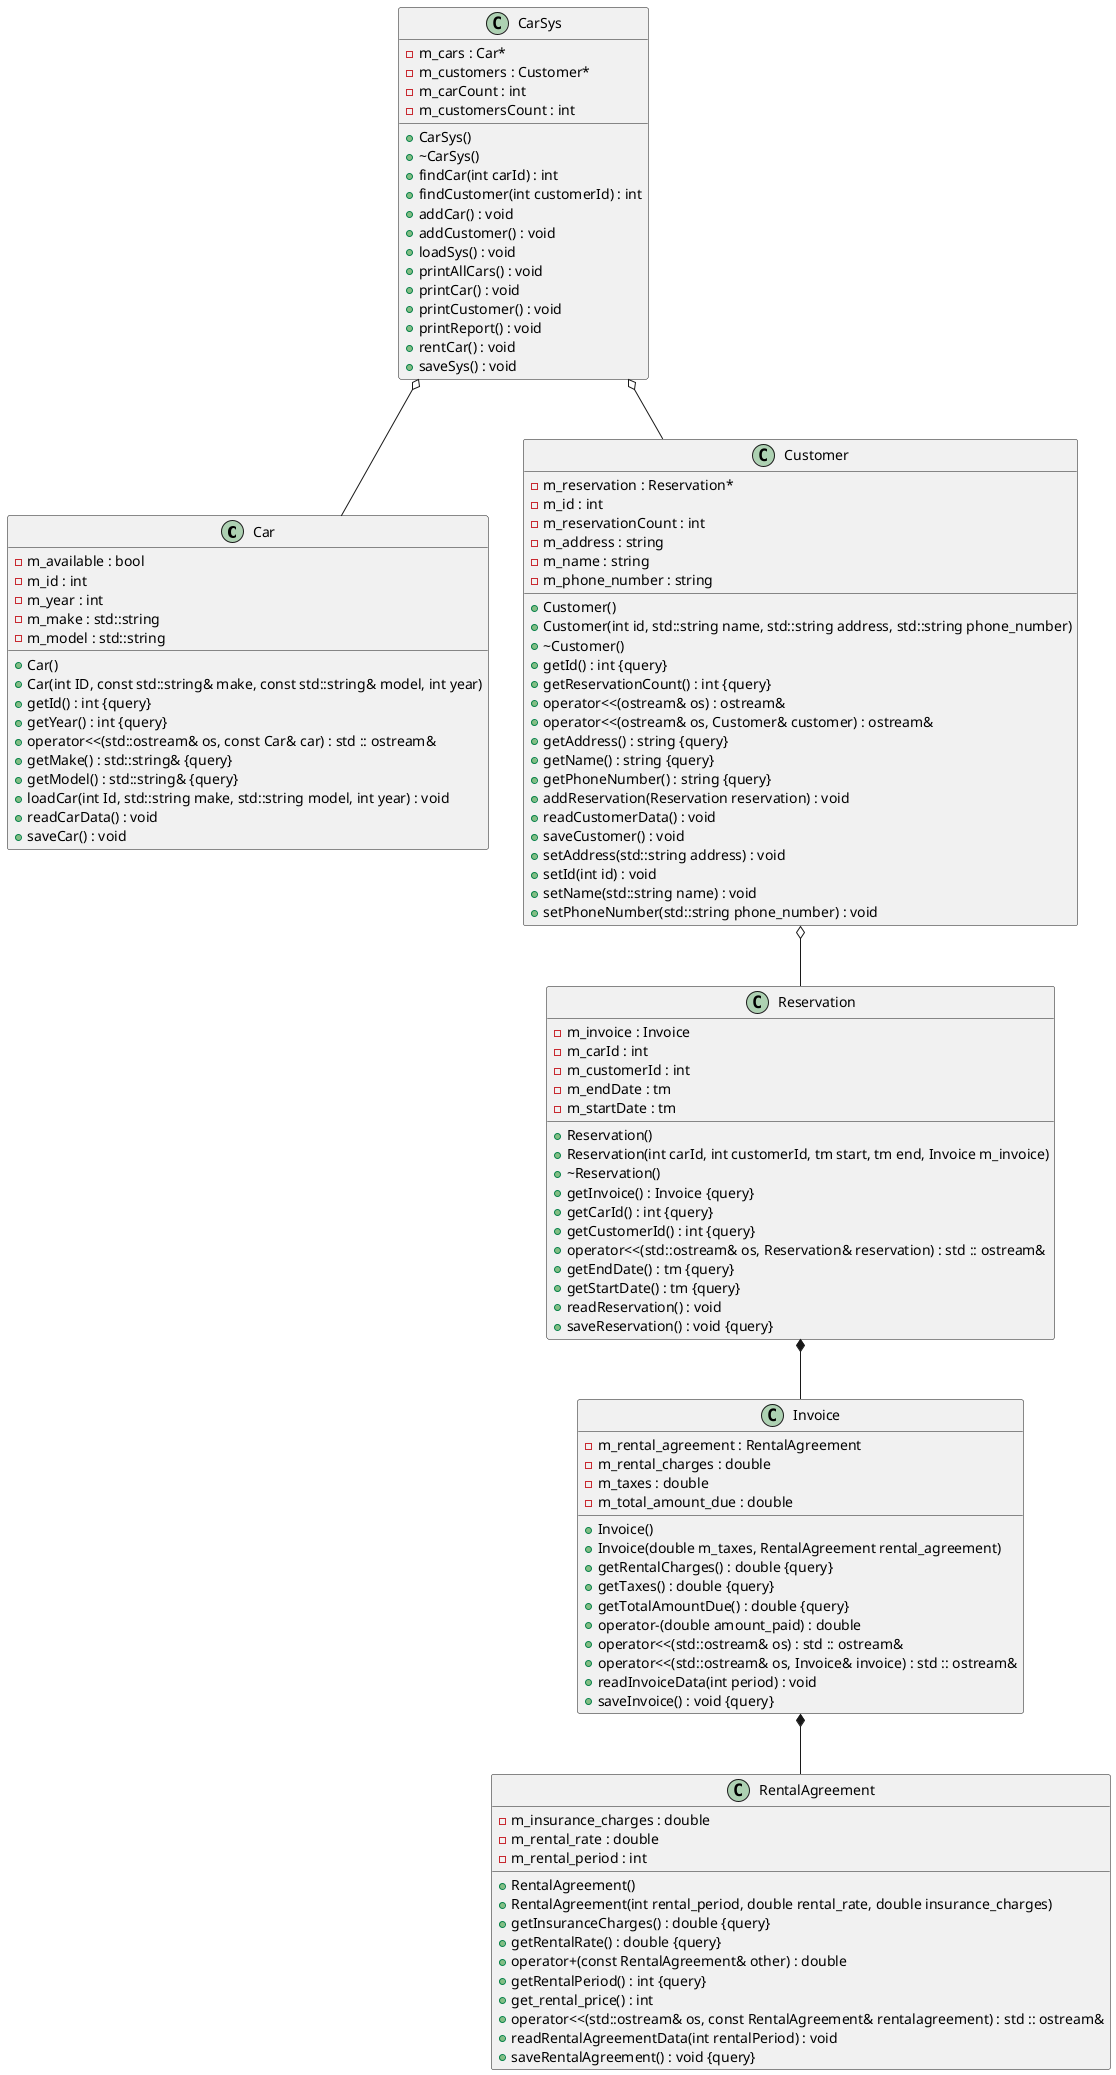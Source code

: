 @startuml





/' Objects '/

class Car {
	+Car()
	+Car(int ID, const std::string& make, const std::string& model, int year)
	-m_available : bool
	+getId() : int {query}
	+getYear() : int {query}
	-m_id : int
	-m_year : int
	+operator<<(std::ostream& os, const Car& car) : std :: ostream&
	-m_make : std::string
	-m_model : std::string
	+getMake() : std::string& {query}
	+getModel() : std::string& {query}
	+loadCar(int Id, std::string make, std::string model, int year) : void
	+readCarData() : void
	+saveCar() : void
}


class CarSys {
	+CarSys()
	+~CarSys()
	-m_cars : Car*
	-m_customers : Customer*
	+findCar(int carId) : int
	+findCustomer(int customerId) : int
	-m_carCount : int
	-m_customersCount : int
	+addCar() : void
	+addCustomer() : void
	+loadSys() : void
	+printAllCars() : void
	+printCar() : void
	+printCustomer() : void
	+printReport() : void
	+rentCar() : void
	+saveSys() : void
}


class Customer {
	+Customer()
	+Customer(int id, std::string name, std::string address, std::string phone_number)
	+~Customer()
	-m_reservation : Reservation*
	+getId() : int {query}
	+getReservationCount() : int {query}
	-m_id : int
	-m_reservationCount : int
	+operator<<(ostream& os) : ostream&
	+operator<<(ostream& os, Customer& customer) : ostream&
	+getAddress() : string {query}
	+getName() : string {query}
	+getPhoneNumber() : string {query}
	-m_address : string
	-m_name : string
	-m_phone_number : string
	+addReservation(Reservation reservation) : void
	+readCustomerData() : void
	+saveCustomer() : void
	+setAddress(std::string address) : void
	+setId(int id) : void
	+setName(std::string name) : void
	+setPhoneNumber(std::string phone_number) : void
}


class Invoice {
	+Invoice()
	+Invoice(double m_taxes, RentalAgreement rental_agreement)
	-m_rental_agreement : RentalAgreement
	+getRentalCharges() : double {query}
	+getTaxes() : double {query}
	+getTotalAmountDue() : double {query}
	-m_rental_charges : double
	-m_taxes : double
	-m_total_amount_due : double
	+operator-(double amount_paid) : double
	+operator<<(std::ostream& os) : std :: ostream&
	+operator<<(std::ostream& os, Invoice& invoice) : std :: ostream&
	+readInvoiceData(int period) : void
	+saveInvoice() : void {query}
}


class RentalAgreement {
	+RentalAgreement()
	+RentalAgreement(int rental_period, double rental_rate, double insurance_charges)
	+getInsuranceCharges() : double {query}
	+getRentalRate() : double {query}
	-m_insurance_charges : double
	-m_rental_rate : double
	+operator+(const RentalAgreement& other) : double
	+getRentalPeriod() : int {query}
	+get_rental_price() : int
	-m_rental_period : int
	+operator<<(std::ostream& os, const RentalAgreement& rentalagreement) : std :: ostream&
	+readRentalAgreementData(int rentalPeriod) : void
	+saveRentalAgreement() : void {query}
}


class Reservation {
	+Reservation()
	+Reservation(int carId, int customerId, tm start, tm end, Invoice m_invoice)
	+~Reservation()
	+getInvoice() : Invoice {query}
	-m_invoice : Invoice
	+getCarId() : int {query}
	+getCustomerId() : int {query}
	-m_carId : int
	-m_customerId : int
	+operator<<(std::ostream& os, Reservation& reservation) : std :: ostream&
	+getEndDate() : tm {query}
	+getStartDate() : tm {query}
	-m_endDate : tm
	-m_startDate : tm
	+readReservation() : void
	+saveReservation() : void {query}
}





/' Inheritance relationships '/




/' Aggregation relationships '/

.CarSys o-- .Car


.CarSys o-- .Customer


.Customer o-- .Reservation


.Invoice *-- .RentalAgreement


.Reservation *-- .Invoice






/' Nested objects '/



@enduml
